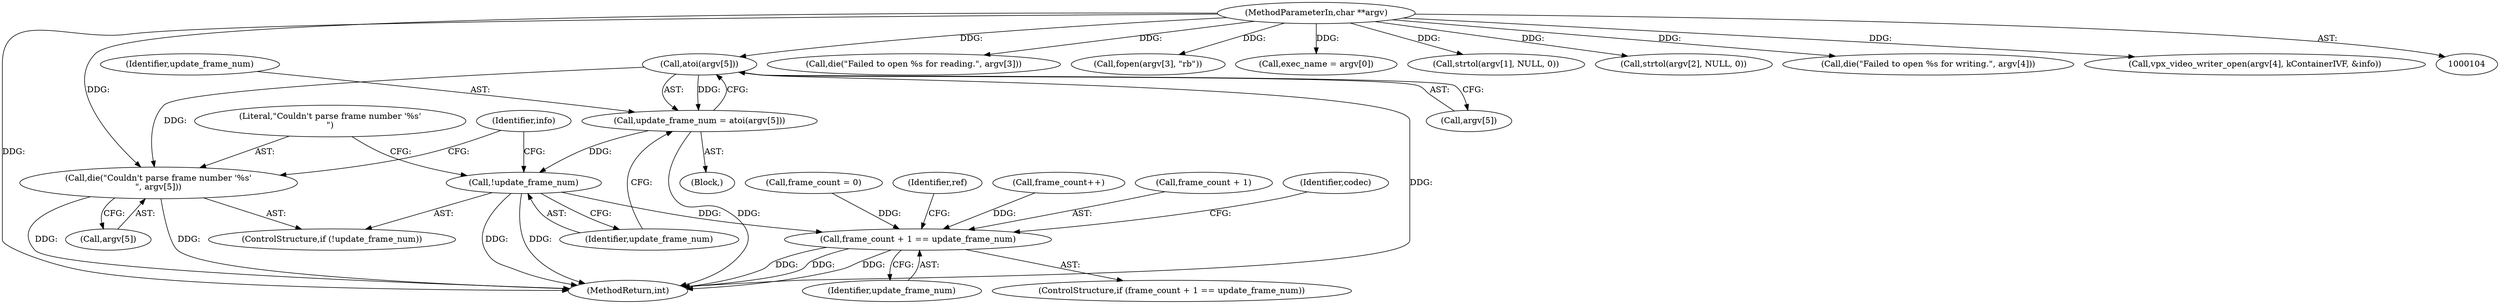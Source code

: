 digraph "0_Android_5a9753fca56f0eeb9f61e342b2fccffc364f9426_23@array" {
"1000169" [label="(Call,atoi(argv[5]))"];
"1000106" [label="(MethodParameterIn,char **argv)"];
"1000167" [label="(Call,update_frame_num = atoi(argv[5]))"];
"1000174" [label="(Call,!update_frame_num)"];
"1000383" [label="(Call,frame_count + 1 == update_frame_num)"];
"1000176" [label="(Call,die(\"Couldn't parse frame number '%s'\n\", argv[5]))"];
"1000359" [label="(Call,die(\"Failed to open %s for reading.\", argv[3]))"];
"1000176" [label="(Call,die(\"Couldn't parse frame number '%s'\n\", argv[5]))"];
"1000177" [label="(Literal,\"Couldn't parse frame number '%s'\n\")"];
"1000450" [label="(MethodReturn,int)"];
"1000354" [label="(Call,fopen(argv[3], \"rb\"))"];
"1000119" [label="(Call,frame_count = 0)"];
"1000167" [label="(Call,update_frame_num = atoi(argv[5]))"];
"1000383" [label="(Call,frame_count + 1 == update_frame_num)"];
"1000170" [label="(Call,argv[5])"];
"1000387" [label="(Identifier,update_frame_num)"];
"1000169" [label="(Call,atoi(argv[5]))"];
"1000392" [label="(Identifier,ref)"];
"1000174" [label="(Call,!update_frame_num)"];
"1000178" [label="(Call,argv[5])"];
"1000147" [label="(Call,exec_name = argv[0])"];
"1000192" [label="(Call,strtol(argv[1], NULL, 0))"];
"1000168" [label="(Identifier,update_frame_num)"];
"1000106" [label="(MethodParameterIn,char **argv)"];
"1000175" [label="(Identifier,update_frame_num)"];
"1000202" [label="(Call,strtol(argv[2], NULL, 0))"];
"1000416" [label="(Call,frame_count++)"];
"1000173" [label="(ControlStructure,if (!update_frame_num))"];
"1000384" [label="(Call,frame_count + 1)"];
"1000345" [label="(Call,die(\"Failed to open %s for writing.\", argv[4]))"];
"1000335" [label="(Call,vpx_video_writer_open(argv[4], kContainerIVF, &info))"];
"1000107" [label="(Block,)"];
"1000413" [label="(Identifier,codec)"];
"1000183" [label="(Identifier,info)"];
"1000382" [label="(ControlStructure,if (frame_count + 1 == update_frame_num))"];
"1000169" -> "1000167"  [label="AST: "];
"1000169" -> "1000170"  [label="CFG: "];
"1000170" -> "1000169"  [label="AST: "];
"1000167" -> "1000169"  [label="CFG: "];
"1000169" -> "1000450"  [label="DDG: "];
"1000169" -> "1000167"  [label="DDG: "];
"1000106" -> "1000169"  [label="DDG: "];
"1000169" -> "1000176"  [label="DDG: "];
"1000106" -> "1000104"  [label="AST: "];
"1000106" -> "1000450"  [label="DDG: "];
"1000106" -> "1000147"  [label="DDG: "];
"1000106" -> "1000176"  [label="DDG: "];
"1000106" -> "1000192"  [label="DDG: "];
"1000106" -> "1000202"  [label="DDG: "];
"1000106" -> "1000335"  [label="DDG: "];
"1000106" -> "1000345"  [label="DDG: "];
"1000106" -> "1000354"  [label="DDG: "];
"1000106" -> "1000359"  [label="DDG: "];
"1000167" -> "1000107"  [label="AST: "];
"1000168" -> "1000167"  [label="AST: "];
"1000175" -> "1000167"  [label="CFG: "];
"1000167" -> "1000450"  [label="DDG: "];
"1000167" -> "1000174"  [label="DDG: "];
"1000174" -> "1000173"  [label="AST: "];
"1000174" -> "1000175"  [label="CFG: "];
"1000175" -> "1000174"  [label="AST: "];
"1000177" -> "1000174"  [label="CFG: "];
"1000183" -> "1000174"  [label="CFG: "];
"1000174" -> "1000450"  [label="DDG: "];
"1000174" -> "1000450"  [label="DDG: "];
"1000174" -> "1000383"  [label="DDG: "];
"1000383" -> "1000382"  [label="AST: "];
"1000383" -> "1000387"  [label="CFG: "];
"1000384" -> "1000383"  [label="AST: "];
"1000387" -> "1000383"  [label="AST: "];
"1000392" -> "1000383"  [label="CFG: "];
"1000413" -> "1000383"  [label="CFG: "];
"1000383" -> "1000450"  [label="DDG: "];
"1000383" -> "1000450"  [label="DDG: "];
"1000383" -> "1000450"  [label="DDG: "];
"1000416" -> "1000383"  [label="DDG: "];
"1000119" -> "1000383"  [label="DDG: "];
"1000176" -> "1000173"  [label="AST: "];
"1000176" -> "1000178"  [label="CFG: "];
"1000177" -> "1000176"  [label="AST: "];
"1000178" -> "1000176"  [label="AST: "];
"1000183" -> "1000176"  [label="CFG: "];
"1000176" -> "1000450"  [label="DDG: "];
"1000176" -> "1000450"  [label="DDG: "];
}
